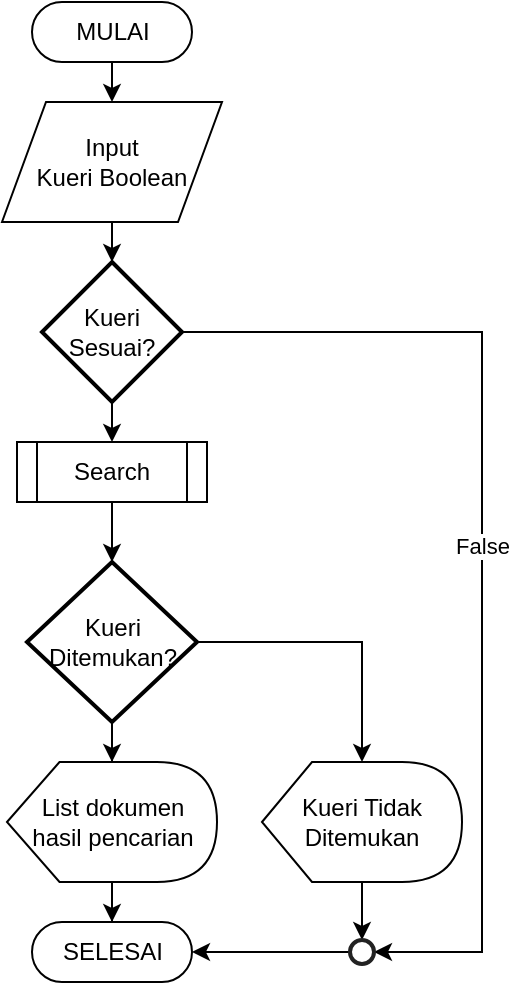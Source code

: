 <mxfile version="12.3.2" type="device" pages="1"><diagram id="C_pFJfPf-g4NJKi51Iua" name="Page-1"><mxGraphModel dx="663" dy="437" grid="1" gridSize="10" guides="1" tooltips="1" connect="1" arrows="1" fold="1" page="1" pageScale="1" pageWidth="850" pageHeight="1100" math="0" shadow="0"><root><mxCell id="0"/><mxCell id="1" parent="0"/><mxCell id="fnXHt6ibqTjwRK5xo47p-7" style="edgeStyle=orthogonalEdgeStyle;rounded=0;orthogonalLoop=1;jettySize=auto;html=1;exitX=0.5;exitY=0.5;exitDx=0;exitDy=15;exitPerimeter=0;entryX=0.5;entryY=0;entryDx=0;entryDy=0;" parent="1" source="fnXHt6ibqTjwRK5xo47p-1" target="fnXHt6ibqTjwRK5xo47p-4" edge="1"><mxGeometry relative="1" as="geometry"/></mxCell><mxCell id="fnXHt6ibqTjwRK5xo47p-1" value="MULAI" style="html=1;dashed=0;whitespace=wrap;shape=mxgraph.dfd.start" parent="1" vertex="1"><mxGeometry x="325" width="80" height="30" as="geometry"/></mxCell><mxCell id="fnXHt6ibqTjwRK5xo47p-2" value="SELESAI" style="html=1;dashed=0;whitespace=wrap;shape=mxgraph.dfd.start" parent="1" vertex="1"><mxGeometry x="325" y="460" width="80" height="30" as="geometry"/></mxCell><mxCell id="fnXHt6ibqTjwRK5xo47p-4" value="Input&lt;br&gt;Kueri Boolean" style="shape=parallelogram;perimeter=parallelogramPerimeter;whiteSpace=wrap;html=1;" parent="1" vertex="1"><mxGeometry x="310" y="50" width="110" height="60" as="geometry"/></mxCell><mxCell id="fnXHt6ibqTjwRK5xo47p-6" value="" style="endArrow=classic;html=1;exitX=0.5;exitY=1;exitDx=0;exitDy=0;entryX=0.5;entryY=0;entryDx=0;entryDy=0;entryPerimeter=0;" parent="1" source="fnXHt6ibqTjwRK5xo47p-4" target="fnXHt6ibqTjwRK5xo47p-8" edge="1"><mxGeometry width="50" height="50" relative="1" as="geometry"><mxPoint x="300" y="580" as="sourcePoint"/><mxPoint x="350" y="530" as="targetPoint"/></mxGeometry></mxCell><mxCell id="fnXHt6ibqTjwRK5xo47p-11" value="False" style="edgeStyle=orthogonalEdgeStyle;rounded=0;orthogonalLoop=1;jettySize=auto;html=1;exitX=1;exitY=0.5;exitDx=0;exitDy=0;exitPerimeter=0;entryX=0.5;entryY=0;entryDx=0;entryDy=0;entryPerimeter=0;" parent="1" source="fnXHt6ibqTjwRK5xo47p-8" target="SDetojQpXY8w9DRylzv3-1" edge="1"><mxGeometry relative="1" as="geometry"><Array as="points"><mxPoint x="550" y="165"/><mxPoint x="550" y="475"/></Array></mxGeometry></mxCell><mxCell id="fnXHt6ibqTjwRK5xo47p-15" style="edgeStyle=orthogonalEdgeStyle;rounded=0;orthogonalLoop=1;jettySize=auto;html=1;exitX=0.5;exitY=1;exitDx=0;exitDy=0;exitPerimeter=0;entryX=0.5;entryY=0;entryDx=0;entryDy=0;" parent="1" source="fnXHt6ibqTjwRK5xo47p-8" target="fnXHt6ibqTjwRK5xo47p-14" edge="1"><mxGeometry relative="1" as="geometry"/></mxCell><mxCell id="fnXHt6ibqTjwRK5xo47p-8" value="Kueri&lt;br&gt;Sesuai?" style="strokeWidth=2;html=1;shape=mxgraph.flowchart.decision;whiteSpace=wrap;" parent="1" vertex="1"><mxGeometry x="330" y="130" width="70" height="70" as="geometry"/></mxCell><mxCell id="fnXHt6ibqTjwRK5xo47p-17" style="edgeStyle=orthogonalEdgeStyle;rounded=0;orthogonalLoop=1;jettySize=auto;html=1;entryX=0.5;entryY=0;entryDx=0;entryDy=0;entryPerimeter=0;" parent="1" source="fnXHt6ibqTjwRK5xo47p-14" target="fnXHt6ibqTjwRK5xo47p-16" edge="1"><mxGeometry relative="1" as="geometry"/></mxCell><mxCell id="fnXHt6ibqTjwRK5xo47p-14" value="Search" style="shape=process;whiteSpace=wrap;html=1;backgroundOutline=1;" parent="1" vertex="1"><mxGeometry x="317.5" y="220" width="95" height="30" as="geometry"/></mxCell><mxCell id="fnXHt6ibqTjwRK5xo47p-24" style="edgeStyle=orthogonalEdgeStyle;rounded=0;orthogonalLoop=1;jettySize=auto;html=1;exitX=0.5;exitY=1;exitDx=0;exitDy=0;exitPerimeter=0;" parent="1" source="fnXHt6ibqTjwRK5xo47p-16" target="fnXHt6ibqTjwRK5xo47p-20" edge="1"><mxGeometry relative="1" as="geometry"/></mxCell><mxCell id="fnXHt6ibqTjwRK5xo47p-25" style="edgeStyle=orthogonalEdgeStyle;rounded=0;orthogonalLoop=1;jettySize=auto;html=1;" parent="1" source="fnXHt6ibqTjwRK5xo47p-16" target="fnXHt6ibqTjwRK5xo47p-19" edge="1"><mxGeometry relative="1" as="geometry"/></mxCell><mxCell id="fnXHt6ibqTjwRK5xo47p-16" value="Kueri&lt;br&gt;Ditemukan?" style="strokeWidth=2;html=1;shape=mxgraph.flowchart.decision;whiteSpace=wrap;" parent="1" vertex="1"><mxGeometry x="322.5" y="280" width="85" height="80" as="geometry"/></mxCell><mxCell id="SDetojQpXY8w9DRylzv3-2" style="edgeStyle=orthogonalEdgeStyle;rounded=0;orthogonalLoop=1;jettySize=auto;html=1;entryX=0;entryY=0.5;entryDx=0;entryDy=0;entryPerimeter=0;" edge="1" parent="1" source="fnXHt6ibqTjwRK5xo47p-19" target="SDetojQpXY8w9DRylzv3-1"><mxGeometry relative="1" as="geometry"/></mxCell><mxCell id="fnXHt6ibqTjwRK5xo47p-19" value="Kueri Tidak Ditemukan" style="shape=display;whiteSpace=wrap;html=1;" parent="1" vertex="1"><mxGeometry x="440" y="380" width="100" height="60" as="geometry"/></mxCell><mxCell id="fnXHt6ibqTjwRK5xo47p-23" style="edgeStyle=orthogonalEdgeStyle;rounded=0;orthogonalLoop=1;jettySize=auto;html=1;entryX=0.5;entryY=0.5;entryDx=0;entryDy=-15;entryPerimeter=0;" parent="1" source="fnXHt6ibqTjwRK5xo47p-20" target="fnXHt6ibqTjwRK5xo47p-2" edge="1"><mxGeometry relative="1" as="geometry"/></mxCell><mxCell id="fnXHt6ibqTjwRK5xo47p-20" value="List dokumen&lt;br&gt;hasil pencarian" style="shape=display;whiteSpace=wrap;html=1;" parent="1" vertex="1"><mxGeometry x="312.5" y="380" width="105" height="60" as="geometry"/></mxCell><mxCell id="SDetojQpXY8w9DRylzv3-3" style="edgeStyle=orthogonalEdgeStyle;rounded=0;orthogonalLoop=1;jettySize=auto;html=1;entryX=1;entryY=0.5;entryDx=0;entryDy=0;entryPerimeter=0;" edge="1" parent="1" source="SDetojQpXY8w9DRylzv3-1" target="fnXHt6ibqTjwRK5xo47p-2"><mxGeometry relative="1" as="geometry"/></mxCell><mxCell id="SDetojQpXY8w9DRylzv3-1" value="" style="html=1;verticalLabelPosition=bottom;labelBackgroundColor=#ffffff;verticalAlign=top;shadow=0;dashed=0;strokeWidth=2;shape=mxgraph.ios7.misc.circle;strokeColor=#222222;fillColor=none;direction=south;" vertex="1" parent="1"><mxGeometry x="484" y="469" width="12" height="12" as="geometry"/></mxCell></root></mxGraphModel></diagram></mxfile>